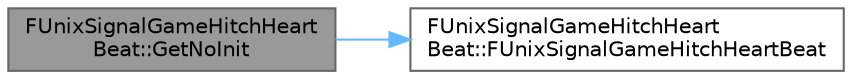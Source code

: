 digraph "FUnixSignalGameHitchHeartBeat::GetNoInit"
{
 // INTERACTIVE_SVG=YES
 // LATEX_PDF_SIZE
  bgcolor="transparent";
  edge [fontname=Helvetica,fontsize=10,labelfontname=Helvetica,labelfontsize=10];
  node [fontname=Helvetica,fontsize=10,shape=box,height=0.2,width=0.4];
  rankdir="LR";
  Node1 [id="Node000001",label="FUnixSignalGameHitchHeart\lBeat::GetNoInit",height=0.2,width=0.4,color="gray40", fillcolor="grey60", style="filled", fontcolor="black",tooltip=" "];
  Node1 -> Node2 [id="edge1_Node000001_Node000002",color="steelblue1",style="solid",tooltip=" "];
  Node2 [id="Node000002",label="FUnixSignalGameHitchHeart\lBeat::FUnixSignalGameHitchHeartBeat",height=0.2,width=0.4,color="grey40", fillcolor="white", style="filled",URL="$d3/d21/classFUnixSignalGameHitchHeartBeat.html#afd1aee7b74b2eef98c68849f727c9243",tooltip=" "];
}

